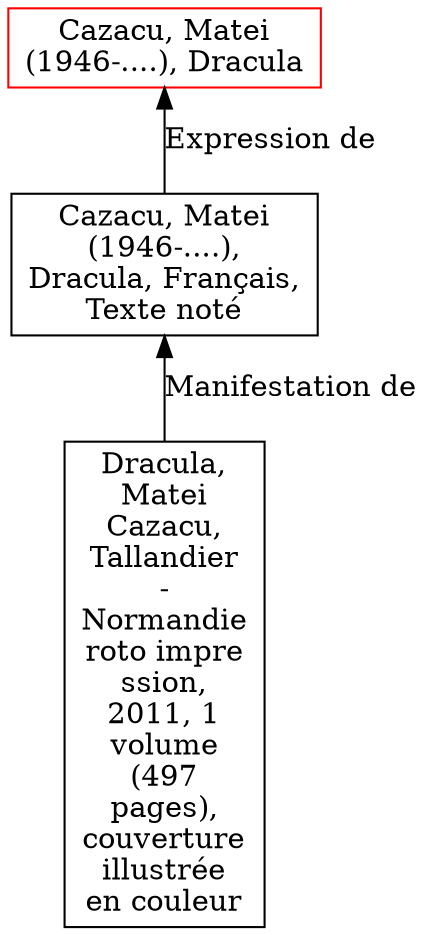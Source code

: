 // Notice UMLRM0084
digraph UMLRM0084 {
	node [align=left shape=rect]
	size="20,20"
	rankdir=BT
	UMLRM0084 [label="Cazacu, Matei
(1946-....), Dracula" color=red]
	UMLRM0085 [label="Cazacu, Matei
(1946-....),
Dracula, Français,
Texte noté"]
	UMLRM0085 -> UMLRM0084 [label="Expression de"]
	UMLRM0086 [label="Dracula,
Matei
Cazacu,
Tallandier
-
Normandie
roto impre
ssion,
2011, 1
volume
(497
pages),
couverture
illustrée
en couleur"]
	UMLRM0086 -> UMLRM0085 [label="Manifestation de"]
}

